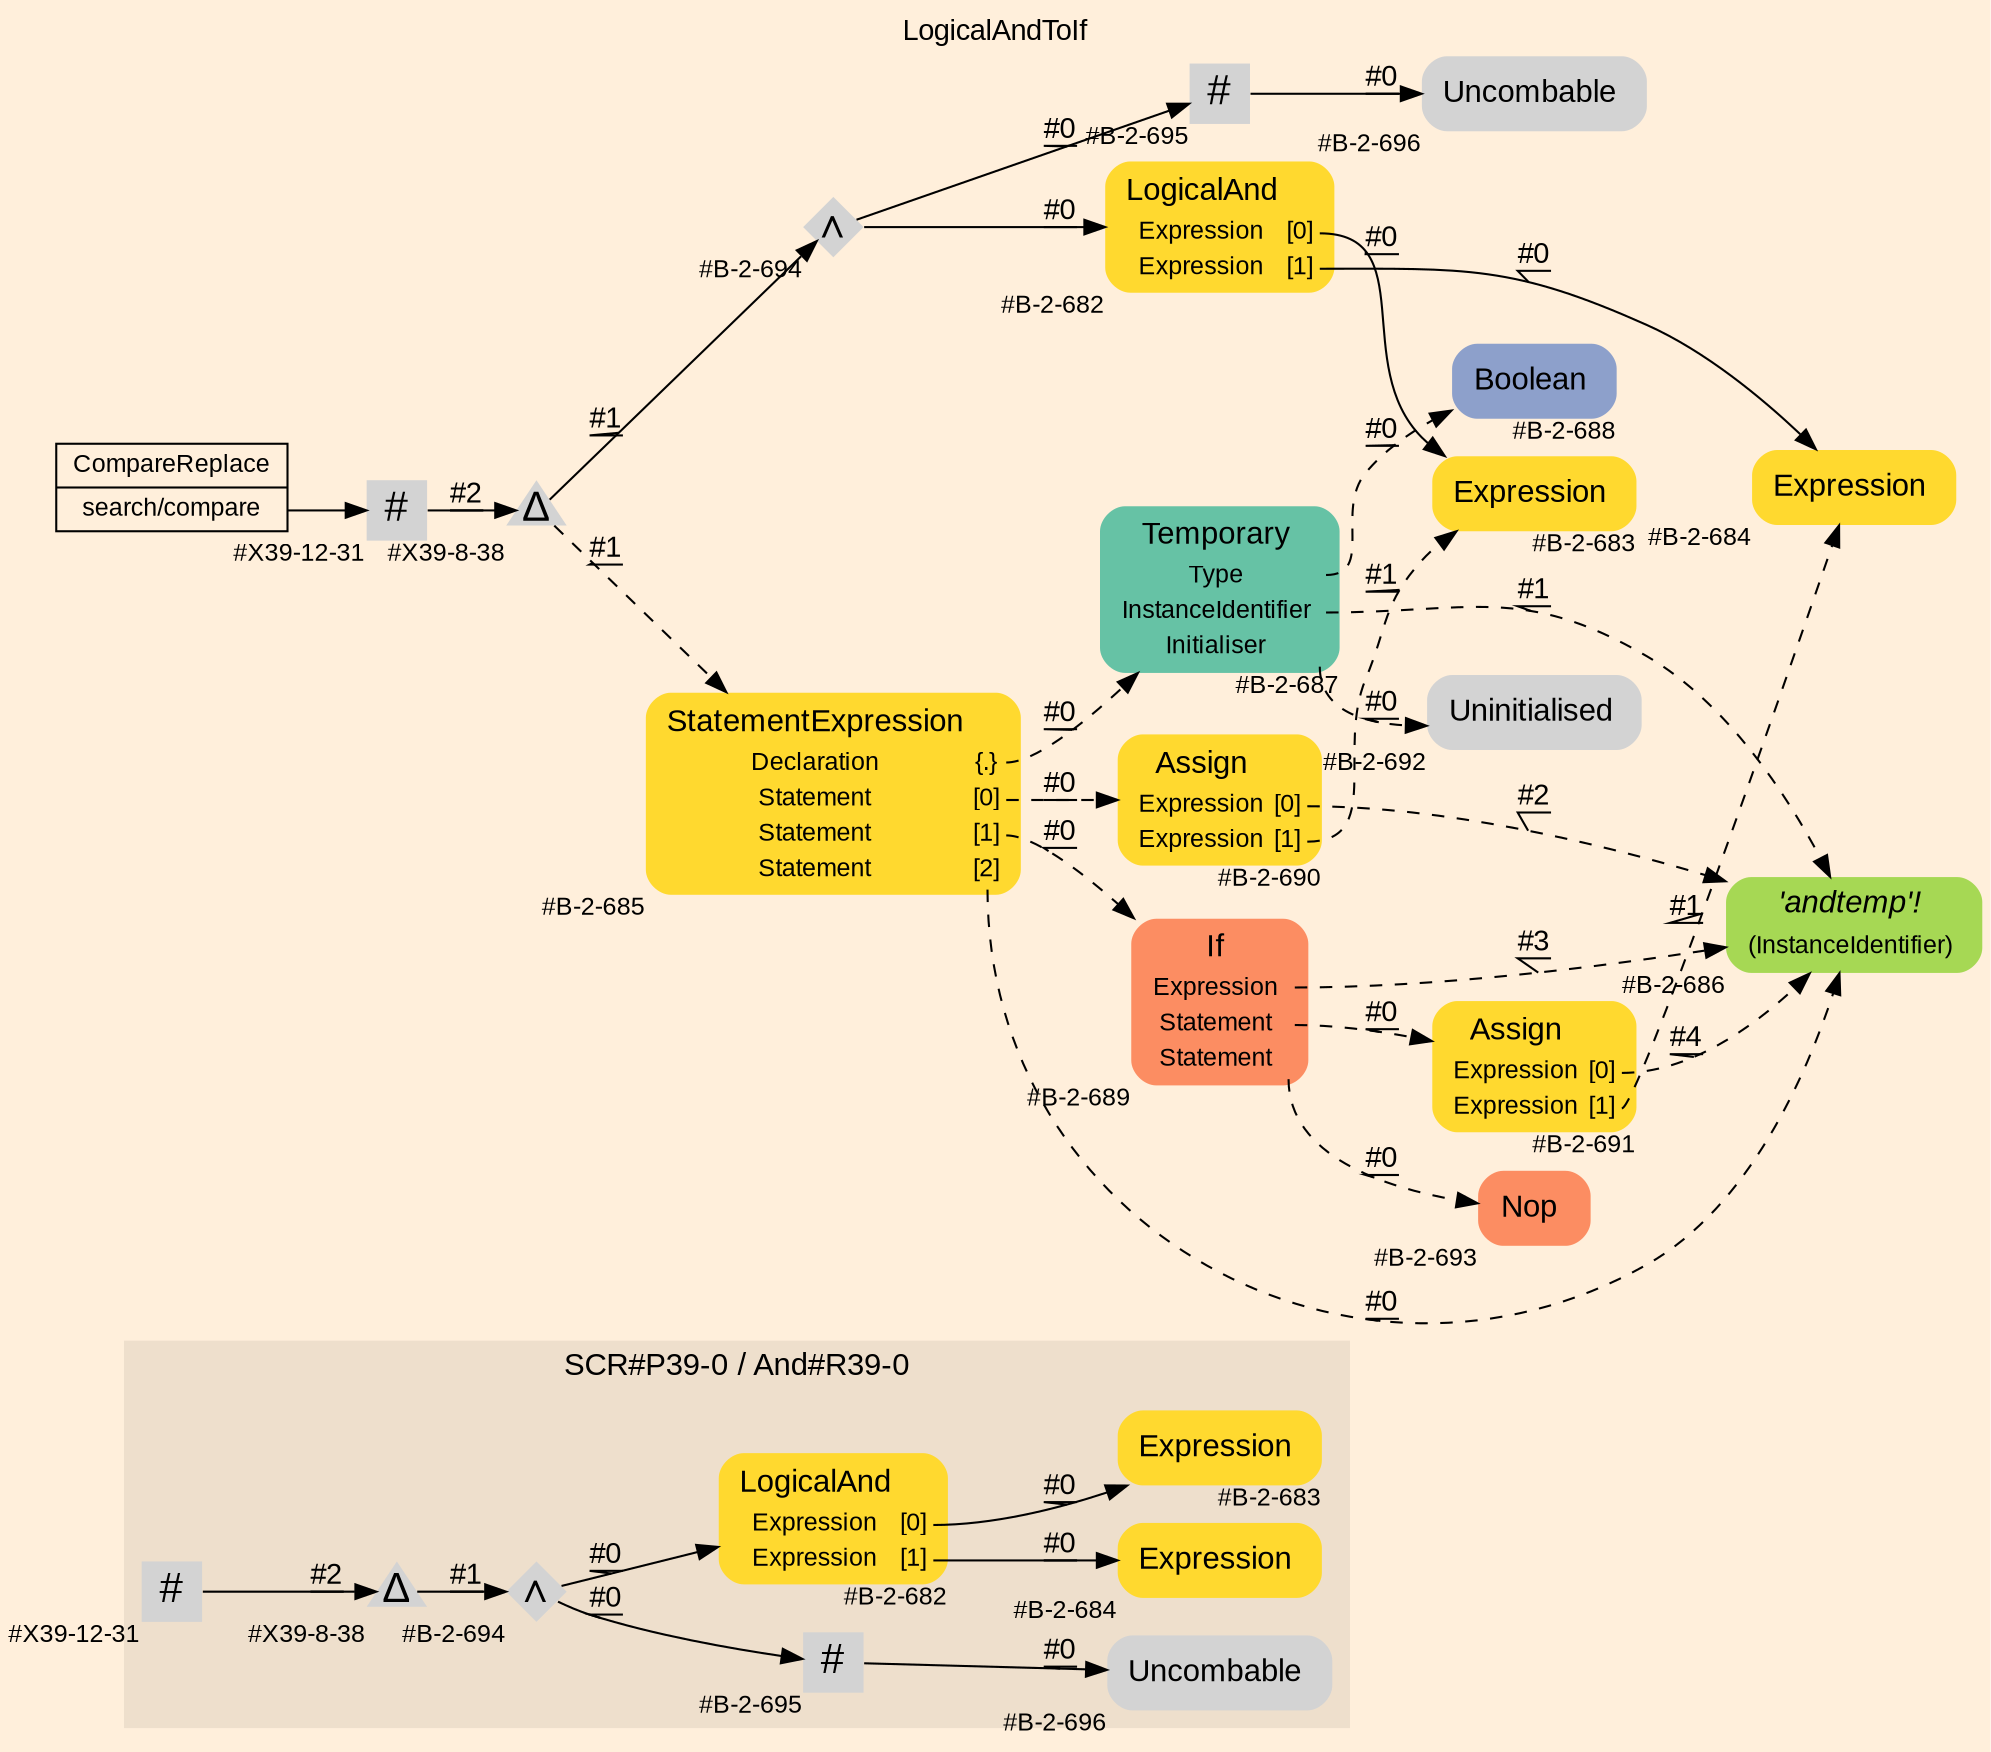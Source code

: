digraph "LogicalAndToIf" {
label = "LogicalAndToIf"
labelloc = t
graph [
    rankdir = "LR"
    ranksep = 0.3
    bgcolor = antiquewhite1
    color = black
    fontcolor = black
    fontname = "Arial"
];
node [
    fontname = "Arial"
];
edge [
    fontname = "Arial"
];

// -------------------- figure And#R39-0 --------------------
// -------- region And#R39-0 ----------
subgraph "clusterAnd#R39-0" {
    label = "SCR#P39-0 / And#R39-0"
    style = "filled"
    color = antiquewhite2
    fontsize = "15"
    // -------- block And#R39-0/#B-2-684 ----------
    "And#R39-0/#B-2-684" [
        shape = "plaintext"
        fillcolor = "/set28/6"
        xlabel = "#B-2-684"
        fontsize = "12"
        fontcolor = black
        label = <<TABLE BORDER="0" CELLBORDER="0" CELLSPACING="0">
         <TR><TD><FONT POINT-SIZE="15" COLOR="black">Expression</FONT></TD><TD></TD></TR>
        </TABLE>>
        style = "rounded,filled"
    ];
    
    // -------- block And#R39-0/#B-2-695 ----------
    "And#R39-0/#B-2-695" [
        shape = "square"
        xlabel = "#B-2-695"
        fontsize = "12"
        fontcolor = black
        label = <<FONT POINT-SIZE="20" COLOR="black">#</FONT>>
        style = "filled"
        penwidth = 0.0
        fixedsize = true
        width = 0.4
        height = 0.4
    ];
    
    // -------- block And#R39-0/#B-2-694 ----------
    "And#R39-0/#B-2-694" [
        shape = "diamond"
        xlabel = "#B-2-694"
        fontsize = "12"
        fontcolor = black
        label = <<FONT POINT-SIZE="20" COLOR="black">∧</FONT>>
        style = "filled"
        penwidth = 0.0
        fixedsize = true
        width = 0.4
        height = 0.4
    ];
    
    // -------- block And#R39-0/#B-2-683 ----------
    "And#R39-0/#B-2-683" [
        shape = "plaintext"
        fillcolor = "/set28/6"
        xlabel = "#B-2-683"
        fontsize = "12"
        fontcolor = black
        label = <<TABLE BORDER="0" CELLBORDER="0" CELLSPACING="0">
         <TR><TD><FONT POINT-SIZE="15" COLOR="black">Expression</FONT></TD><TD></TD></TR>
        </TABLE>>
        style = "rounded,filled"
    ];
    
    // -------- block And#R39-0/#X39-12-31 ----------
    "And#R39-0/#X39-12-31" [
        shape = "square"
        xlabel = "#X39-12-31"
        fontsize = "12"
        fontcolor = black
        label = <<FONT POINT-SIZE="20" COLOR="black">#</FONT>>
        style = "filled"
        penwidth = 0.0
        fixedsize = true
        width = 0.4
        height = 0.4
    ];
    
    // -------- block And#R39-0/#B-2-682 ----------
    "And#R39-0/#B-2-682" [
        shape = "plaintext"
        fillcolor = "/set28/6"
        xlabel = "#B-2-682"
        fontsize = "12"
        fontcolor = black
        label = <<TABLE BORDER="0" CELLBORDER="0" CELLSPACING="0">
         <TR><TD><FONT POINT-SIZE="15" COLOR="black">LogicalAnd</FONT></TD><TD></TD></TR>
         <TR><TD><FONT POINT-SIZE="12" COLOR="black">Expression</FONT></TD><TD PORT="port0"><FONT POINT-SIZE="12" COLOR="black">[0]</FONT></TD></TR>
         <TR><TD><FONT POINT-SIZE="12" COLOR="black">Expression</FONT></TD><TD PORT="port1"><FONT POINT-SIZE="12" COLOR="black">[1]</FONT></TD></TR>
        </TABLE>>
        style = "rounded,filled"
    ];
    
    // -------- block And#R39-0/#X39-8-38 ----------
    "And#R39-0/#X39-8-38" [
        shape = "triangle"
        xlabel = "#X39-8-38"
        fontsize = "12"
        fontcolor = black
        label = <<FONT POINT-SIZE="20" COLOR="black">Δ</FONT>>
        style = "filled"
        penwidth = 0.0
        fixedsize = true
        width = 0.4
        height = 0.4
    ];
    
    // -------- block And#R39-0/#B-2-696 ----------
    "And#R39-0/#B-2-696" [
        shape = "plaintext"
        xlabel = "#B-2-696"
        fontsize = "12"
        fontcolor = black
        label = <<TABLE BORDER="0" CELLBORDER="0" CELLSPACING="0">
         <TR><TD><FONT POINT-SIZE="15" COLOR="black">Uncombable</FONT></TD><TD></TD></TR>
        </TABLE>>
        style = "rounded,filled"
    ];
    
}

"And#R39-0/#B-2-695" -> "And#R39-0/#B-2-696" [
    label = "#0"
    decorate = true
    color = black
    fontcolor = black
];

"And#R39-0/#B-2-694" -> "And#R39-0/#B-2-682" [
    label = "#0"
    decorate = true
    color = black
    fontcolor = black
];

"And#R39-0/#B-2-694" -> "And#R39-0/#B-2-695" [
    label = "#0"
    decorate = true
    color = black
    fontcolor = black
];

"And#R39-0/#X39-12-31" -> "And#R39-0/#X39-8-38" [
    label = "#2"
    decorate = true
    color = black
    fontcolor = black
];

"And#R39-0/#B-2-682":port0 -> "And#R39-0/#B-2-683" [
    label = "#0"
    decorate = true
    color = black
    fontcolor = black
];

"And#R39-0/#B-2-682":port1 -> "And#R39-0/#B-2-684" [
    label = "#0"
    decorate = true
    color = black
    fontcolor = black
];

"And#R39-0/#X39-8-38" -> "And#R39-0/#B-2-694" [
    label = "#1"
    decorate = true
    color = black
    fontcolor = black
];


// -------------------- transformation figure --------------------
// -------- block CR#X39-10-39 ----------
"CR#X39-10-39" [
    shape = "record"
    fillcolor = antiquewhite1
    fontsize = "12"
    fontcolor = black
    label = "<fixed> CompareReplace | <port0> search/compare"
    style = "filled"
    color = black
];

// -------- block #X39-12-31 ----------
"#X39-12-31" [
    shape = "square"
    xlabel = "#X39-12-31"
    fontsize = "12"
    fontcolor = black
    label = <<FONT POINT-SIZE="20" COLOR="black">#</FONT>>
    style = "filled"
    penwidth = 0.0
    fixedsize = true
    width = 0.4
    height = 0.4
];

// -------- block #X39-8-38 ----------
"#X39-8-38" [
    shape = "triangle"
    xlabel = "#X39-8-38"
    fontsize = "12"
    fontcolor = black
    label = <<FONT POINT-SIZE="20" COLOR="black">Δ</FONT>>
    style = "filled"
    penwidth = 0.0
    fixedsize = true
    width = 0.4
    height = 0.4
];

// -------- block #B-2-694 ----------
"#B-2-694" [
    shape = "diamond"
    xlabel = "#B-2-694"
    fontsize = "12"
    fontcolor = black
    label = <<FONT POINT-SIZE="20" COLOR="black">∧</FONT>>
    style = "filled"
    penwidth = 0.0
    fixedsize = true
    width = 0.4
    height = 0.4
];

// -------- block #B-2-682 ----------
"#B-2-682" [
    shape = "plaintext"
    fillcolor = "/set28/6"
    xlabel = "#B-2-682"
    fontsize = "12"
    fontcolor = black
    label = <<TABLE BORDER="0" CELLBORDER="0" CELLSPACING="0">
     <TR><TD><FONT POINT-SIZE="15" COLOR="black">LogicalAnd</FONT></TD><TD></TD></TR>
     <TR><TD><FONT POINT-SIZE="12" COLOR="black">Expression</FONT></TD><TD PORT="port0"><FONT POINT-SIZE="12" COLOR="black">[0]</FONT></TD></TR>
     <TR><TD><FONT POINT-SIZE="12" COLOR="black">Expression</FONT></TD><TD PORT="port1"><FONT POINT-SIZE="12" COLOR="black">[1]</FONT></TD></TR>
    </TABLE>>
    style = "rounded,filled"
];

// -------- block #B-2-683 ----------
"#B-2-683" [
    shape = "plaintext"
    fillcolor = "/set28/6"
    xlabel = "#B-2-683"
    fontsize = "12"
    fontcolor = black
    label = <<TABLE BORDER="0" CELLBORDER="0" CELLSPACING="0">
     <TR><TD><FONT POINT-SIZE="15" COLOR="black">Expression</FONT></TD><TD></TD></TR>
    </TABLE>>
    style = "rounded,filled"
];

// -------- block #B-2-684 ----------
"#B-2-684" [
    shape = "plaintext"
    fillcolor = "/set28/6"
    xlabel = "#B-2-684"
    fontsize = "12"
    fontcolor = black
    label = <<TABLE BORDER="0" CELLBORDER="0" CELLSPACING="0">
     <TR><TD><FONT POINT-SIZE="15" COLOR="black">Expression</FONT></TD><TD></TD></TR>
    </TABLE>>
    style = "rounded,filled"
];

// -------- block #B-2-695 ----------
"#B-2-695" [
    shape = "square"
    xlabel = "#B-2-695"
    fontsize = "12"
    fontcolor = black
    label = <<FONT POINT-SIZE="20" COLOR="black">#</FONT>>
    style = "filled"
    penwidth = 0.0
    fixedsize = true
    width = 0.4
    height = 0.4
];

// -------- block #B-2-696 ----------
"#B-2-696" [
    shape = "plaintext"
    xlabel = "#B-2-696"
    fontsize = "12"
    fontcolor = black
    label = <<TABLE BORDER="0" CELLBORDER="0" CELLSPACING="0">
     <TR><TD><FONT POINT-SIZE="15" COLOR="black">Uncombable</FONT></TD><TD></TD></TR>
    </TABLE>>
    style = "rounded,filled"
];

// -------- block #B-2-685 ----------
"#B-2-685" [
    shape = "plaintext"
    fillcolor = "/set28/6"
    xlabel = "#B-2-685"
    fontsize = "12"
    fontcolor = black
    label = <<TABLE BORDER="0" CELLBORDER="0" CELLSPACING="0">
     <TR><TD><FONT POINT-SIZE="15" COLOR="black">StatementExpression</FONT></TD><TD></TD></TR>
     <TR><TD><FONT POINT-SIZE="12" COLOR="black">Declaration</FONT></TD><TD PORT="port0"><FONT POINT-SIZE="12" COLOR="black">{.}</FONT></TD></TR>
     <TR><TD><FONT POINT-SIZE="12" COLOR="black">Statement</FONT></TD><TD PORT="port1"><FONT POINT-SIZE="12" COLOR="black">[0]</FONT></TD></TR>
     <TR><TD><FONT POINT-SIZE="12" COLOR="black">Statement</FONT></TD><TD PORT="port2"><FONT POINT-SIZE="12" COLOR="black">[1]</FONT></TD></TR>
     <TR><TD><FONT POINT-SIZE="12" COLOR="black">Statement</FONT></TD><TD PORT="port3"><FONT POINT-SIZE="12" COLOR="black">[2]</FONT></TD></TR>
    </TABLE>>
    style = "rounded,filled"
];

// -------- block #B-2-687 ----------
"#B-2-687" [
    shape = "plaintext"
    fillcolor = "/set28/1"
    xlabel = "#B-2-687"
    fontsize = "12"
    fontcolor = black
    label = <<TABLE BORDER="0" CELLBORDER="0" CELLSPACING="0">
     <TR><TD><FONT POINT-SIZE="15" COLOR="black">Temporary</FONT></TD><TD></TD></TR>
     <TR><TD><FONT POINT-SIZE="12" COLOR="black">Type</FONT></TD><TD PORT="port0"></TD></TR>
     <TR><TD><FONT POINT-SIZE="12" COLOR="black">InstanceIdentifier</FONT></TD><TD PORT="port1"></TD></TR>
     <TR><TD><FONT POINT-SIZE="12" COLOR="black">Initialiser</FONT></TD><TD PORT="port2"></TD></TR>
    </TABLE>>
    style = "rounded,filled"
];

// -------- block #B-2-688 ----------
"#B-2-688" [
    shape = "plaintext"
    fillcolor = "/set28/3"
    xlabel = "#B-2-688"
    fontsize = "12"
    fontcolor = black
    label = <<TABLE BORDER="0" CELLBORDER="0" CELLSPACING="0">
     <TR><TD><FONT POINT-SIZE="15" COLOR="black">Boolean</FONT></TD><TD></TD></TR>
    </TABLE>>
    style = "rounded,filled"
];

// -------- block #B-2-686 ----------
"#B-2-686" [
    shape = "plaintext"
    fillcolor = "/set28/5"
    xlabel = "#B-2-686"
    fontsize = "12"
    fontcolor = black
    label = <<TABLE BORDER="0" CELLBORDER="0" CELLSPACING="0">
     <TR><TD><FONT POINT-SIZE="15" COLOR="black"><I>'andtemp'!</I></FONT></TD><TD></TD></TR>
     <TR><TD><FONT POINT-SIZE="12" COLOR="black">(InstanceIdentifier)</FONT></TD><TD PORT="port0"></TD></TR>
    </TABLE>>
    style = "rounded,filled"
];

// -------- block #B-2-692 ----------
"#B-2-692" [
    shape = "plaintext"
    xlabel = "#B-2-692"
    fontsize = "12"
    fontcolor = black
    label = <<TABLE BORDER="0" CELLBORDER="0" CELLSPACING="0">
     <TR><TD><FONT POINT-SIZE="15" COLOR="black">Uninitialised</FONT></TD><TD></TD></TR>
    </TABLE>>
    style = "rounded,filled"
];

// -------- block #B-2-690 ----------
"#B-2-690" [
    shape = "plaintext"
    fillcolor = "/set28/6"
    xlabel = "#B-2-690"
    fontsize = "12"
    fontcolor = black
    label = <<TABLE BORDER="0" CELLBORDER="0" CELLSPACING="0">
     <TR><TD><FONT POINT-SIZE="15" COLOR="black">Assign</FONT></TD><TD></TD></TR>
     <TR><TD><FONT POINT-SIZE="12" COLOR="black">Expression</FONT></TD><TD PORT="port0"><FONT POINT-SIZE="12" COLOR="black">[0]</FONT></TD></TR>
     <TR><TD><FONT POINT-SIZE="12" COLOR="black">Expression</FONT></TD><TD PORT="port1"><FONT POINT-SIZE="12" COLOR="black">[1]</FONT></TD></TR>
    </TABLE>>
    style = "rounded,filled"
];

// -------- block #B-2-689 ----------
"#B-2-689" [
    shape = "plaintext"
    fillcolor = "/set28/2"
    xlabel = "#B-2-689"
    fontsize = "12"
    fontcolor = black
    label = <<TABLE BORDER="0" CELLBORDER="0" CELLSPACING="0">
     <TR><TD><FONT POINT-SIZE="15" COLOR="black">If</FONT></TD><TD></TD></TR>
     <TR><TD><FONT POINT-SIZE="12" COLOR="black">Expression</FONT></TD><TD PORT="port0"></TD></TR>
     <TR><TD><FONT POINT-SIZE="12" COLOR="black">Statement</FONT></TD><TD PORT="port1"></TD></TR>
     <TR><TD><FONT POINT-SIZE="12" COLOR="black">Statement</FONT></TD><TD PORT="port2"></TD></TR>
    </TABLE>>
    style = "rounded,filled"
];

// -------- block #B-2-691 ----------
"#B-2-691" [
    shape = "plaintext"
    fillcolor = "/set28/6"
    xlabel = "#B-2-691"
    fontsize = "12"
    fontcolor = black
    label = <<TABLE BORDER="0" CELLBORDER="0" CELLSPACING="0">
     <TR><TD><FONT POINT-SIZE="15" COLOR="black">Assign</FONT></TD><TD></TD></TR>
     <TR><TD><FONT POINT-SIZE="12" COLOR="black">Expression</FONT></TD><TD PORT="port0"><FONT POINT-SIZE="12" COLOR="black">[0]</FONT></TD></TR>
     <TR><TD><FONT POINT-SIZE="12" COLOR="black">Expression</FONT></TD><TD PORT="port1"><FONT POINT-SIZE="12" COLOR="black">[1]</FONT></TD></TR>
    </TABLE>>
    style = "rounded,filled"
];

// -------- block #B-2-693 ----------
"#B-2-693" [
    shape = "plaintext"
    fillcolor = "/set28/2"
    xlabel = "#B-2-693"
    fontsize = "12"
    fontcolor = black
    label = <<TABLE BORDER="0" CELLBORDER="0" CELLSPACING="0">
     <TR><TD><FONT POINT-SIZE="15" COLOR="black">Nop</FONT></TD><TD></TD></TR>
    </TABLE>>
    style = "rounded,filled"
];

"CR#X39-10-39":port0 -> "#X39-12-31" [
    label = ""
    decorate = true
    color = black
    fontcolor = black
];

"#X39-12-31" -> "#X39-8-38" [
    label = "#2"
    decorate = true
    color = black
    fontcolor = black
];

"#X39-8-38" -> "#B-2-694" [
    label = "#1"
    decorate = true
    color = black
    fontcolor = black
];

"#X39-8-38" -> "#B-2-685" [
    style="dashed"
    label = "#1"
    decorate = true
    color = black
    fontcolor = black
];

"#B-2-694" -> "#B-2-682" [
    label = "#0"
    decorate = true
    color = black
    fontcolor = black
];

"#B-2-694" -> "#B-2-695" [
    label = "#0"
    decorate = true
    color = black
    fontcolor = black
];

"#B-2-682":port0 -> "#B-2-683" [
    label = "#0"
    decorate = true
    color = black
    fontcolor = black
];

"#B-2-682":port1 -> "#B-2-684" [
    label = "#0"
    decorate = true
    color = black
    fontcolor = black
];

"#B-2-695" -> "#B-2-696" [
    label = "#0"
    decorate = true
    color = black
    fontcolor = black
];

"#B-2-685":port0 -> "#B-2-687" [
    style="dashed"
    label = "#0"
    decorate = true
    color = black
    fontcolor = black
];

"#B-2-685":port1 -> "#B-2-690" [
    style="dashed"
    label = "#0"
    decorate = true
    color = black
    fontcolor = black
];

"#B-2-685":port2 -> "#B-2-689" [
    style="dashed"
    label = "#0"
    decorate = true
    color = black
    fontcolor = black
];

"#B-2-685":port3 -> "#B-2-686" [
    style="dashed"
    label = "#0"
    decorate = true
    color = black
    fontcolor = black
];

"#B-2-687":port0 -> "#B-2-688" [
    style="dashed"
    label = "#0"
    decorate = true
    color = black
    fontcolor = black
];

"#B-2-687":port1 -> "#B-2-686" [
    style="dashed"
    label = "#1"
    decorate = true
    color = black
    fontcolor = black
];

"#B-2-687":port2 -> "#B-2-692" [
    style="dashed"
    label = "#0"
    decorate = true
    color = black
    fontcolor = black
];

"#B-2-690":port0 -> "#B-2-686" [
    style="dashed"
    label = "#2"
    decorate = true
    color = black
    fontcolor = black
];

"#B-2-690":port1 -> "#B-2-683" [
    style="dashed"
    label = "#1"
    decorate = true
    color = black
    fontcolor = black
];

"#B-2-689":port0 -> "#B-2-686" [
    style="dashed"
    label = "#3"
    decorate = true
    color = black
    fontcolor = black
];

"#B-2-689":port1 -> "#B-2-691" [
    style="dashed"
    label = "#0"
    decorate = true
    color = black
    fontcolor = black
];

"#B-2-689":port2 -> "#B-2-693" [
    style="dashed"
    label = "#0"
    decorate = true
    color = black
    fontcolor = black
];

"#B-2-691":port0 -> "#B-2-686" [
    style="dashed"
    label = "#4"
    decorate = true
    color = black
    fontcolor = black
];

"#B-2-691":port1 -> "#B-2-684" [
    style="dashed"
    label = "#1"
    decorate = true
    color = black
    fontcolor = black
];


}
